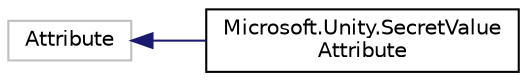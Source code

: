 digraph "Graphical Class Hierarchy"
{
 // LATEX_PDF_SIZE
  edge [fontname="Helvetica",fontsize="10",labelfontname="Helvetica",labelfontsize="10"];
  node [fontname="Helvetica",fontsize="10",shape=record];
  rankdir="LR";
  Node23 [label="Attribute",height=0.2,width=0.4,color="grey75", fillcolor="white", style="filled",tooltip=" "];
  Node23 -> Node0 [dir="back",color="midnightblue",fontsize="10",style="solid",fontname="Helvetica"];
  Node0 [label="Microsoft.Unity.SecretValue\lAttribute",height=0.2,width=0.4,color="black", fillcolor="white", style="filled",URL="$class_microsoft_1_1_unity_1_1_secret_value_attribute.html",tooltip="An attribute that can be used to designate where a secret value is held."];
}
